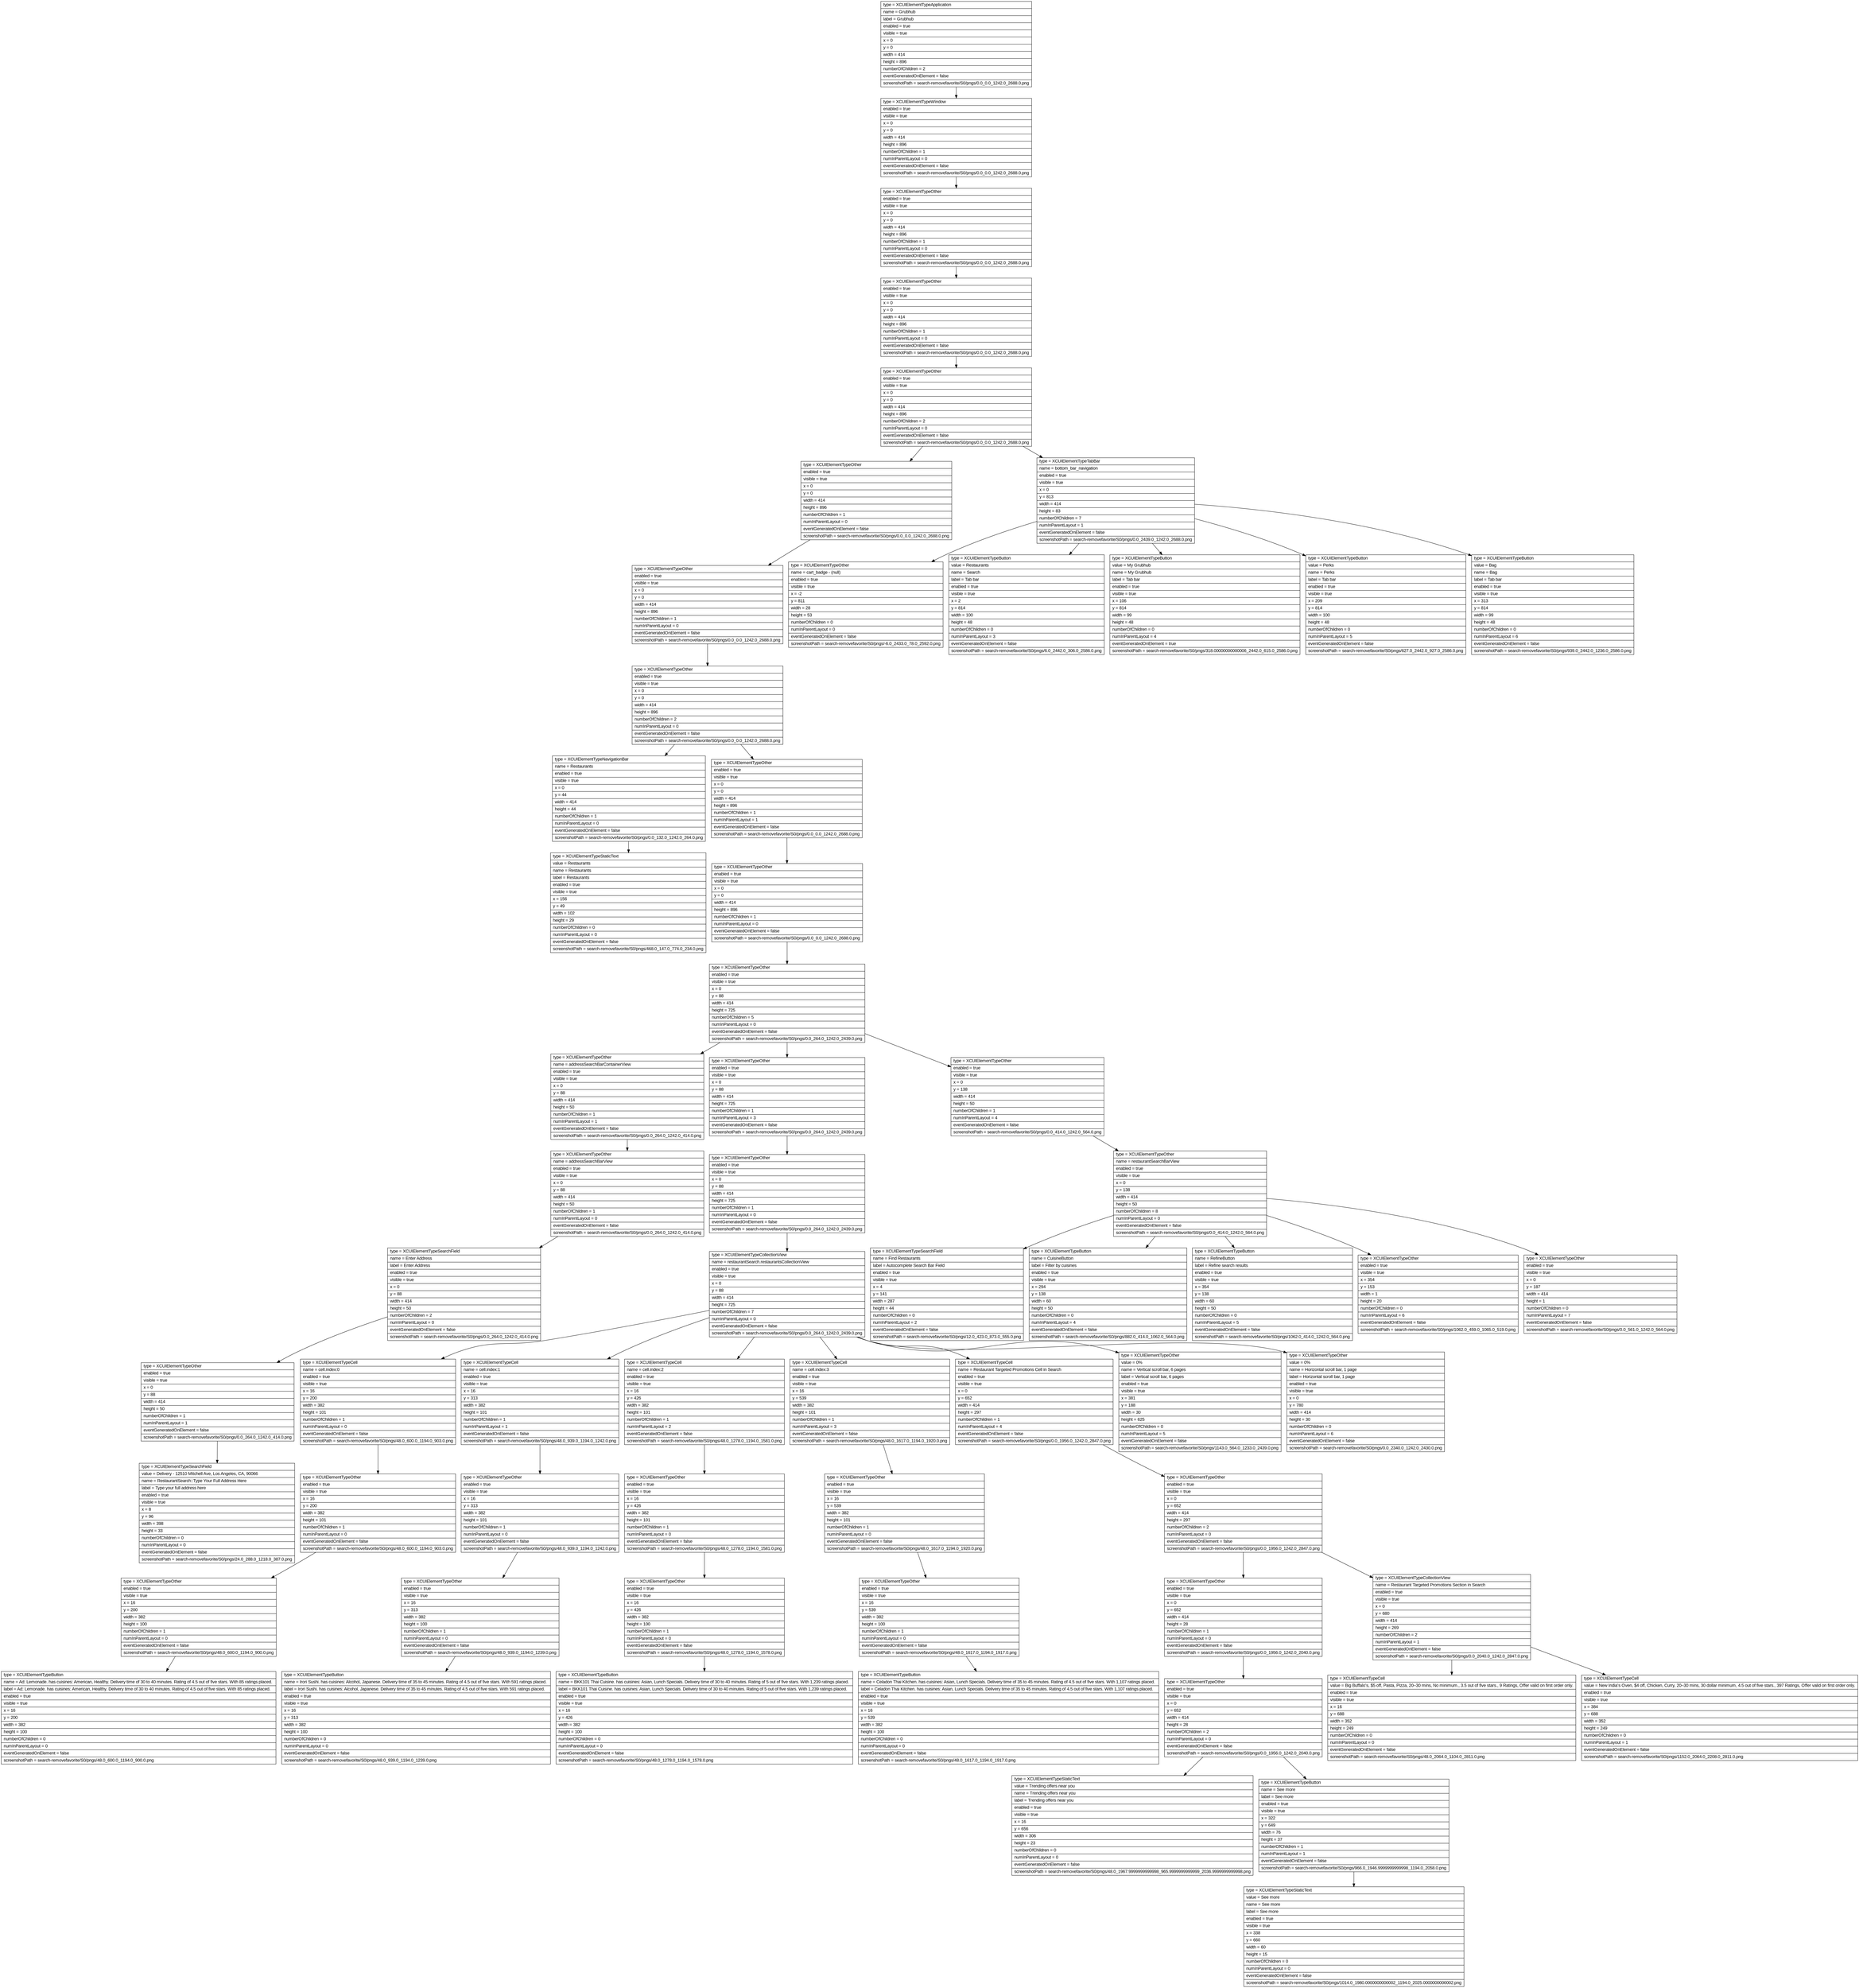 digraph Layout {

	node [shape=record fontname=Arial];

	0	[label="{type = XCUIElementTypeApplication\l|name = Grubhub\l|label = Grubhub\l|enabled = true\l|visible = true\l|x = 0\l|y = 0\l|width = 414\l|height = 896\l|numberOfChildren = 2\l|eventGeneratedOnElement = false \l|screenshotPath = search-removefavorite/S0/pngs/0.0_0.0_1242.0_2688.0.png\l}"]
	1	[label="{type = XCUIElementTypeWindow\l|enabled = true\l|visible = true\l|x = 0\l|y = 0\l|width = 414\l|height = 896\l|numberOfChildren = 1\l|numInParentLayout = 0\l|eventGeneratedOnElement = false \l|screenshotPath = search-removefavorite/S0/pngs/0.0_0.0_1242.0_2688.0.png\l}"]
	2	[label="{type = XCUIElementTypeOther\l|enabled = true\l|visible = true\l|x = 0\l|y = 0\l|width = 414\l|height = 896\l|numberOfChildren = 1\l|numInParentLayout = 0\l|eventGeneratedOnElement = false \l|screenshotPath = search-removefavorite/S0/pngs/0.0_0.0_1242.0_2688.0.png\l}"]
	3	[label="{type = XCUIElementTypeOther\l|enabled = true\l|visible = true\l|x = 0\l|y = 0\l|width = 414\l|height = 896\l|numberOfChildren = 1\l|numInParentLayout = 0\l|eventGeneratedOnElement = false \l|screenshotPath = search-removefavorite/S0/pngs/0.0_0.0_1242.0_2688.0.png\l}"]
	4	[label="{type = XCUIElementTypeOther\l|enabled = true\l|visible = true\l|x = 0\l|y = 0\l|width = 414\l|height = 896\l|numberOfChildren = 2\l|numInParentLayout = 0\l|eventGeneratedOnElement = false \l|screenshotPath = search-removefavorite/S0/pngs/0.0_0.0_1242.0_2688.0.png\l}"]
	5	[label="{type = XCUIElementTypeOther\l|enabled = true\l|visible = true\l|x = 0\l|y = 0\l|width = 414\l|height = 896\l|numberOfChildren = 1\l|numInParentLayout = 0\l|eventGeneratedOnElement = false \l|screenshotPath = search-removefavorite/S0/pngs/0.0_0.0_1242.0_2688.0.png\l}"]
	6	[label="{type = XCUIElementTypeTabBar\l|name = bottom_bar_navigation\l|enabled = true\l|visible = true\l|x = 0\l|y = 813\l|width = 414\l|height = 83\l|numberOfChildren = 7\l|numInParentLayout = 1\l|eventGeneratedOnElement = false \l|screenshotPath = search-removefavorite/S0/pngs/0.0_2439.0_1242.0_2688.0.png\l}"]
	7	[label="{type = XCUIElementTypeOther\l|enabled = true\l|visible = true\l|x = 0\l|y = 0\l|width = 414\l|height = 896\l|numberOfChildren = 1\l|numInParentLayout = 0\l|eventGeneratedOnElement = false \l|screenshotPath = search-removefavorite/S0/pngs/0.0_0.0_1242.0_2688.0.png\l}"]
	8	[label="{type = XCUIElementTypeOther\l|name = cart_badge - (null)\l|enabled = true\l|visible = true\l|x = -2\l|y = 811\l|width = 28\l|height = 53\l|numberOfChildren = 0\l|numInParentLayout = 0\l|eventGeneratedOnElement = false \l|screenshotPath = search-removefavorite/S0/pngs/-6.0_2433.0_78.0_2592.0.png\l}"]
	9	[label="{type = XCUIElementTypeButton\l|value = Restaurants\l|name = Search\l|label = Tab bar\l|enabled = true\l|visible = true\l|x = 2\l|y = 814\l|width = 100\l|height = 48\l|numberOfChildren = 0\l|numInParentLayout = 3\l|eventGeneratedOnElement = false \l|screenshotPath = search-removefavorite/S0/pngs/6.0_2442.0_306.0_2586.0.png\l}"]
	10	[label="{type = XCUIElementTypeButton\l|value = My Grubhub\l|name = My Grubhub\l|label = Tab bar\l|enabled = true\l|visible = true\l|x = 106\l|y = 814\l|width = 99\l|height = 48\l|numberOfChildren = 0\l|numInParentLayout = 4\l|eventGeneratedOnElement = true \l|screenshotPath = search-removefavorite/S0/pngs/318.00000000000006_2442.0_615.0_2586.0.png\l}"]
	11	[label="{type = XCUIElementTypeButton\l|value = Perks\l|name = Perks\l|label = Tab bar\l|enabled = true\l|visible = true\l|x = 209\l|y = 814\l|width = 100\l|height = 48\l|numberOfChildren = 0\l|numInParentLayout = 5\l|eventGeneratedOnElement = false \l|screenshotPath = search-removefavorite/S0/pngs/627.0_2442.0_927.0_2586.0.png\l}"]
	12	[label="{type = XCUIElementTypeButton\l|value = Bag\l|name = Bag\l|label = Tab bar\l|enabled = true\l|visible = true\l|x = 313\l|y = 814\l|width = 99\l|height = 48\l|numberOfChildren = 0\l|numInParentLayout = 6\l|eventGeneratedOnElement = false \l|screenshotPath = search-removefavorite/S0/pngs/939.0_2442.0_1236.0_2586.0.png\l}"]
	13	[label="{type = XCUIElementTypeOther\l|enabled = true\l|visible = true\l|x = 0\l|y = 0\l|width = 414\l|height = 896\l|numberOfChildren = 2\l|numInParentLayout = 0\l|eventGeneratedOnElement = false \l|screenshotPath = search-removefavorite/S0/pngs/0.0_0.0_1242.0_2688.0.png\l}"]
	14	[label="{type = XCUIElementTypeNavigationBar\l|name = Restaurants\l|enabled = true\l|visible = true\l|x = 0\l|y = 44\l|width = 414\l|height = 44\l|numberOfChildren = 1\l|numInParentLayout = 0\l|eventGeneratedOnElement = false \l|screenshotPath = search-removefavorite/S0/pngs/0.0_132.0_1242.0_264.0.png\l}"]
	15	[label="{type = XCUIElementTypeOther\l|enabled = true\l|visible = true\l|x = 0\l|y = 0\l|width = 414\l|height = 896\l|numberOfChildren = 1\l|numInParentLayout = 1\l|eventGeneratedOnElement = false \l|screenshotPath = search-removefavorite/S0/pngs/0.0_0.0_1242.0_2688.0.png\l}"]
	16	[label="{type = XCUIElementTypeStaticText\l|value = Restaurants\l|name = Restaurants\l|label = Restaurants\l|enabled = true\l|visible = true\l|x = 156\l|y = 49\l|width = 102\l|height = 29\l|numberOfChildren = 0\l|numInParentLayout = 0\l|eventGeneratedOnElement = false \l|screenshotPath = search-removefavorite/S0/pngs/468.0_147.0_774.0_234.0.png\l}"]
	17	[label="{type = XCUIElementTypeOther\l|enabled = true\l|visible = true\l|x = 0\l|y = 0\l|width = 414\l|height = 896\l|numberOfChildren = 1\l|numInParentLayout = 0\l|eventGeneratedOnElement = false \l|screenshotPath = search-removefavorite/S0/pngs/0.0_0.0_1242.0_2688.0.png\l}"]
	18	[label="{type = XCUIElementTypeOther\l|enabled = true\l|visible = true\l|x = 0\l|y = 88\l|width = 414\l|height = 725\l|numberOfChildren = 5\l|numInParentLayout = 0\l|eventGeneratedOnElement = false \l|screenshotPath = search-removefavorite/S0/pngs/0.0_264.0_1242.0_2439.0.png\l}"]
	19	[label="{type = XCUIElementTypeOther\l|name = addressSearchBarContainerView\l|enabled = true\l|visible = true\l|x = 0\l|y = 88\l|width = 414\l|height = 50\l|numberOfChildren = 1\l|numInParentLayout = 1\l|eventGeneratedOnElement = false \l|screenshotPath = search-removefavorite/S0/pngs/0.0_264.0_1242.0_414.0.png\l}"]
	20	[label="{type = XCUIElementTypeOther\l|enabled = true\l|visible = true\l|x = 0\l|y = 88\l|width = 414\l|height = 725\l|numberOfChildren = 1\l|numInParentLayout = 3\l|eventGeneratedOnElement = false \l|screenshotPath = search-removefavorite/S0/pngs/0.0_264.0_1242.0_2439.0.png\l}"]
	21	[label="{type = XCUIElementTypeOther\l|enabled = true\l|visible = true\l|x = 0\l|y = 138\l|width = 414\l|height = 50\l|numberOfChildren = 1\l|numInParentLayout = 4\l|eventGeneratedOnElement = false \l|screenshotPath = search-removefavorite/S0/pngs/0.0_414.0_1242.0_564.0.png\l}"]
	22	[label="{type = XCUIElementTypeOther\l|name = addressSearchBarView\l|enabled = true\l|visible = true\l|x = 0\l|y = 88\l|width = 414\l|height = 50\l|numberOfChildren = 1\l|numInParentLayout = 0\l|eventGeneratedOnElement = false \l|screenshotPath = search-removefavorite/S0/pngs/0.0_264.0_1242.0_414.0.png\l}"]
	23	[label="{type = XCUIElementTypeOther\l|enabled = true\l|visible = true\l|x = 0\l|y = 88\l|width = 414\l|height = 725\l|numberOfChildren = 1\l|numInParentLayout = 0\l|eventGeneratedOnElement = false \l|screenshotPath = search-removefavorite/S0/pngs/0.0_264.0_1242.0_2439.0.png\l}"]
	24	[label="{type = XCUIElementTypeOther\l|name = restaurantSearchBarView\l|enabled = true\l|visible = true\l|x = 0\l|y = 138\l|width = 414\l|height = 50\l|numberOfChildren = 8\l|numInParentLayout = 0\l|eventGeneratedOnElement = false \l|screenshotPath = search-removefavorite/S0/pngs/0.0_414.0_1242.0_564.0.png\l}"]
	25	[label="{type = XCUIElementTypeSearchField\l|name = Enter Address\l|label = Enter Address\l|enabled = true\l|visible = true\l|x = 0\l|y = 88\l|width = 414\l|height = 50\l|numberOfChildren = 2\l|numInParentLayout = 0\l|eventGeneratedOnElement = false \l|screenshotPath = search-removefavorite/S0/pngs/0.0_264.0_1242.0_414.0.png\l}"]
	26	[label="{type = XCUIElementTypeCollectionView\l|name = restaurantSearch.restaurantsCollectionView\l|enabled = true\l|visible = true\l|x = 0\l|y = 88\l|width = 414\l|height = 725\l|numberOfChildren = 7\l|numInParentLayout = 0\l|eventGeneratedOnElement = false \l|screenshotPath = search-removefavorite/S0/pngs/0.0_264.0_1242.0_2439.0.png\l}"]
	27	[label="{type = XCUIElementTypeSearchField\l|name = Find Restaurants\l|label = Autocomplete Search Bar Field\l|enabled = true\l|visible = true\l|x = 4\l|y = 141\l|width = 287\l|height = 44\l|numberOfChildren = 0\l|numInParentLayout = 2\l|eventGeneratedOnElement = false \l|screenshotPath = search-removefavorite/S0/pngs/12.0_423.0_873.0_555.0.png\l}"]
	28	[label="{type = XCUIElementTypeButton\l|name = CuisineButton\l|label = Filter by cuisines\l|enabled = true\l|visible = true\l|x = 294\l|y = 138\l|width = 60\l|height = 50\l|numberOfChildren = 0\l|numInParentLayout = 4\l|eventGeneratedOnElement = false \l|screenshotPath = search-removefavorite/S0/pngs/882.0_414.0_1062.0_564.0.png\l}"]
	29	[label="{type = XCUIElementTypeButton\l|name = RefineButton\l|label = Refine search results\l|enabled = true\l|visible = true\l|x = 354\l|y = 138\l|width = 60\l|height = 50\l|numberOfChildren = 0\l|numInParentLayout = 5\l|eventGeneratedOnElement = false \l|screenshotPath = search-removefavorite/S0/pngs/1062.0_414.0_1242.0_564.0.png\l}"]
	30	[label="{type = XCUIElementTypeOther\l|enabled = true\l|visible = true\l|x = 354\l|y = 153\l|width = 1\l|height = 20\l|numberOfChildren = 0\l|numInParentLayout = 6\l|eventGeneratedOnElement = false \l|screenshotPath = search-removefavorite/S0/pngs/1062.0_459.0_1065.0_519.0.png\l}"]
	31	[label="{type = XCUIElementTypeOther\l|enabled = true\l|visible = true\l|x = 0\l|y = 187\l|width = 414\l|height = 1\l|numberOfChildren = 0\l|numInParentLayout = 7\l|eventGeneratedOnElement = false \l|screenshotPath = search-removefavorite/S0/pngs/0.0_561.0_1242.0_564.0.png\l}"]
	32	[label="{type = XCUIElementTypeOther\l|enabled = true\l|visible = true\l|x = 0\l|y = 88\l|width = 414\l|height = 50\l|numberOfChildren = 1\l|numInParentLayout = 1\l|eventGeneratedOnElement = false \l|screenshotPath = search-removefavorite/S0/pngs/0.0_264.0_1242.0_414.0.png\l}"]
	33	[label="{type = XCUIElementTypeCell\l|name = cell.index:0\l|enabled = true\l|visible = true\l|x = 16\l|y = 200\l|width = 382\l|height = 101\l|numberOfChildren = 1\l|numInParentLayout = 0\l|eventGeneratedOnElement = false \l|screenshotPath = search-removefavorite/S0/pngs/48.0_600.0_1194.0_903.0.png\l}"]
	34	[label="{type = XCUIElementTypeCell\l|name = cell.index:1\l|enabled = true\l|visible = true\l|x = 16\l|y = 313\l|width = 382\l|height = 101\l|numberOfChildren = 1\l|numInParentLayout = 1\l|eventGeneratedOnElement = false \l|screenshotPath = search-removefavorite/S0/pngs/48.0_939.0_1194.0_1242.0.png\l}"]
	35	[label="{type = XCUIElementTypeCell\l|name = cell.index:2\l|enabled = true\l|visible = true\l|x = 16\l|y = 426\l|width = 382\l|height = 101\l|numberOfChildren = 1\l|numInParentLayout = 2\l|eventGeneratedOnElement = false \l|screenshotPath = search-removefavorite/S0/pngs/48.0_1278.0_1194.0_1581.0.png\l}"]
	36	[label="{type = XCUIElementTypeCell\l|name = cell.index:3\l|enabled = true\l|visible = true\l|x = 16\l|y = 539\l|width = 382\l|height = 101\l|numberOfChildren = 1\l|numInParentLayout = 3\l|eventGeneratedOnElement = false \l|screenshotPath = search-removefavorite/S0/pngs/48.0_1617.0_1194.0_1920.0.png\l}"]
	37	[label="{type = XCUIElementTypeCell\l|name = Restaurant Targeted Promotions Cell in Search\l|enabled = true\l|visible = true\l|x = 0\l|y = 652\l|width = 414\l|height = 297\l|numberOfChildren = 1\l|numInParentLayout = 4\l|eventGeneratedOnElement = false \l|screenshotPath = search-removefavorite/S0/pngs/0.0_1956.0_1242.0_2847.0.png\l}"]
	38	[label="{type = XCUIElementTypeOther\l|value = 0%\l|name = Vertical scroll bar, 6 pages\l|label = Vertical scroll bar, 6 pages\l|enabled = true\l|visible = true\l|x = 381\l|y = 188\l|width = 30\l|height = 625\l|numberOfChildren = 0\l|numInParentLayout = 5\l|eventGeneratedOnElement = false \l|screenshotPath = search-removefavorite/S0/pngs/1143.0_564.0_1233.0_2439.0.png\l}"]
	39	[label="{type = XCUIElementTypeOther\l|value = 0%\l|name = Horizontal scroll bar, 1 page\l|label = Horizontal scroll bar, 1 page\l|enabled = true\l|visible = true\l|x = 0\l|y = 780\l|width = 414\l|height = 30\l|numberOfChildren = 0\l|numInParentLayout = 6\l|eventGeneratedOnElement = false \l|screenshotPath = search-removefavorite/S0/pngs/0.0_2340.0_1242.0_2430.0.png\l}"]
	40	[label="{type = XCUIElementTypeSearchField\l|value = Delivery - 12510 Mitchell Ave, Los Angeles, CA, 90066\l|name = RestaurantSearch::Type Your Full Address Here\l|label = Type your full address here\l|enabled = true\l|visible = true\l|x = 8\l|y = 96\l|width = 398\l|height = 33\l|numberOfChildren = 0\l|numInParentLayout = 0\l|eventGeneratedOnElement = false \l|screenshotPath = search-removefavorite/S0/pngs/24.0_288.0_1218.0_387.0.png\l}"]
	41	[label="{type = XCUIElementTypeOther\l|enabled = true\l|visible = true\l|x = 16\l|y = 200\l|width = 382\l|height = 101\l|numberOfChildren = 1\l|numInParentLayout = 0\l|eventGeneratedOnElement = false \l|screenshotPath = search-removefavorite/S0/pngs/48.0_600.0_1194.0_903.0.png\l}"]
	42	[label="{type = XCUIElementTypeOther\l|enabled = true\l|visible = true\l|x = 16\l|y = 313\l|width = 382\l|height = 101\l|numberOfChildren = 1\l|numInParentLayout = 0\l|eventGeneratedOnElement = false \l|screenshotPath = search-removefavorite/S0/pngs/48.0_939.0_1194.0_1242.0.png\l}"]
	43	[label="{type = XCUIElementTypeOther\l|enabled = true\l|visible = true\l|x = 16\l|y = 426\l|width = 382\l|height = 101\l|numberOfChildren = 1\l|numInParentLayout = 0\l|eventGeneratedOnElement = false \l|screenshotPath = search-removefavorite/S0/pngs/48.0_1278.0_1194.0_1581.0.png\l}"]
	44	[label="{type = XCUIElementTypeOther\l|enabled = true\l|visible = true\l|x = 16\l|y = 539\l|width = 382\l|height = 101\l|numberOfChildren = 1\l|numInParentLayout = 0\l|eventGeneratedOnElement = false \l|screenshotPath = search-removefavorite/S0/pngs/48.0_1617.0_1194.0_1920.0.png\l}"]
	45	[label="{type = XCUIElementTypeOther\l|enabled = true\l|visible = true\l|x = 0\l|y = 652\l|width = 414\l|height = 297\l|numberOfChildren = 2\l|numInParentLayout = 0\l|eventGeneratedOnElement = false \l|screenshotPath = search-removefavorite/S0/pngs/0.0_1956.0_1242.0_2847.0.png\l}"]
	46	[label="{type = XCUIElementTypeOther\l|enabled = true\l|visible = true\l|x = 16\l|y = 200\l|width = 382\l|height = 100\l|numberOfChildren = 1\l|numInParentLayout = 0\l|eventGeneratedOnElement = false \l|screenshotPath = search-removefavorite/S0/pngs/48.0_600.0_1194.0_900.0.png\l}"]
	47	[label="{type = XCUIElementTypeOther\l|enabled = true\l|visible = true\l|x = 16\l|y = 313\l|width = 382\l|height = 100\l|numberOfChildren = 1\l|numInParentLayout = 0\l|eventGeneratedOnElement = false \l|screenshotPath = search-removefavorite/S0/pngs/48.0_939.0_1194.0_1239.0.png\l}"]
	48	[label="{type = XCUIElementTypeOther\l|enabled = true\l|visible = true\l|x = 16\l|y = 426\l|width = 382\l|height = 100\l|numberOfChildren = 1\l|numInParentLayout = 0\l|eventGeneratedOnElement = false \l|screenshotPath = search-removefavorite/S0/pngs/48.0_1278.0_1194.0_1578.0.png\l}"]
	49	[label="{type = XCUIElementTypeOther\l|enabled = true\l|visible = true\l|x = 16\l|y = 539\l|width = 382\l|height = 100\l|numberOfChildren = 1\l|numInParentLayout = 0\l|eventGeneratedOnElement = false \l|screenshotPath = search-removefavorite/S0/pngs/48.0_1617.0_1194.0_1917.0.png\l}"]
	50	[label="{type = XCUIElementTypeOther\l|enabled = true\l|visible = true\l|x = 0\l|y = 652\l|width = 414\l|height = 28\l|numberOfChildren = 1\l|numInParentLayout = 0\l|eventGeneratedOnElement = false \l|screenshotPath = search-removefavorite/S0/pngs/0.0_1956.0_1242.0_2040.0.png\l}"]
	51	[label="{type = XCUIElementTypeCollectionView\l|name = Restaurant Targeted Promotions Section in Search\l|enabled = true\l|visible = true\l|x = 0\l|y = 680\l|width = 414\l|height = 269\l|numberOfChildren = 2\l|numInParentLayout = 1\l|eventGeneratedOnElement = false \l|screenshotPath = search-removefavorite/S0/pngs/0.0_2040.0_1242.0_2847.0.png\l}"]
	52	[label="{type = XCUIElementTypeButton\l|name = Ad: Lemonade. has cuisines: American, Healthy.  Delivery time of 30 to 40 minutes. Rating of 4.5 out of five stars. With 85 ratings placed. \l|label = Ad: Lemonade. has cuisines: American, Healthy.  Delivery time of 30 to 40 minutes. Rating of 4.5 out of five stars. With 85 ratings placed. \l|enabled = true\l|visible = true\l|x = 16\l|y = 200\l|width = 382\l|height = 100\l|numberOfChildren = 0\l|numInParentLayout = 0\l|eventGeneratedOnElement = false \l|screenshotPath = search-removefavorite/S0/pngs/48.0_600.0_1194.0_900.0.png\l}"]
	53	[label="{type = XCUIElementTypeButton\l|name = Irori Sushi. has cuisines: Alcohol, Japanese.  Delivery time of 35 to 45 minutes. Rating of 4.5 out of five stars. With 591 ratings placed. \l|label = Irori Sushi. has cuisines: Alcohol, Japanese.  Delivery time of 35 to 45 minutes. Rating of 4.5 out of five stars. With 591 ratings placed. \l|enabled = true\l|visible = true\l|x = 16\l|y = 313\l|width = 382\l|height = 100\l|numberOfChildren = 0\l|numInParentLayout = 0\l|eventGeneratedOnElement = false \l|screenshotPath = search-removefavorite/S0/pngs/48.0_939.0_1194.0_1239.0.png\l}"]
	54	[label="{type = XCUIElementTypeButton\l|name = BKK101 Thai Cuisine. has cuisines: Asian, Lunch Specials.  Delivery time of 30 to 40 minutes. Rating of 5 out of five stars. With 1,239 ratings placed. \l|label = BKK101 Thai Cuisine. has cuisines: Asian, Lunch Specials.  Delivery time of 30 to 40 minutes. Rating of 5 out of five stars. With 1,239 ratings placed. \l|enabled = true\l|visible = true\l|x = 16\l|y = 426\l|width = 382\l|height = 100\l|numberOfChildren = 0\l|numInParentLayout = 0\l|eventGeneratedOnElement = false \l|screenshotPath = search-removefavorite/S0/pngs/48.0_1278.0_1194.0_1578.0.png\l}"]
	55	[label="{type = XCUIElementTypeButton\l|name = Celadon Thai Kitchen. has cuisines: Asian, Lunch Specials.  Delivery time of 35 to 45 minutes. Rating of 4.5 out of five stars. With 1,107 ratings placed. \l|label = Celadon Thai Kitchen. has cuisines: Asian, Lunch Specials.  Delivery time of 35 to 45 minutes. Rating of 4.5 out of five stars. With 1,107 ratings placed. \l|enabled = true\l|visible = true\l|x = 16\l|y = 539\l|width = 382\l|height = 100\l|numberOfChildren = 0\l|numInParentLayout = 0\l|eventGeneratedOnElement = false \l|screenshotPath = search-removefavorite/S0/pngs/48.0_1617.0_1194.0_1917.0.png\l}"]
	56	[label="{type = XCUIElementTypeOther\l|enabled = true\l|visible = true\l|x = 0\l|y = 652\l|width = 414\l|height = 28\l|numberOfChildren = 2\l|numInParentLayout = 0\l|eventGeneratedOnElement = false \l|screenshotPath = search-removefavorite/S0/pngs/0.0_1956.0_1242.0_2040.0.png\l}"]
	57	[label="{type = XCUIElementTypeCell\l|value = Big Buffalo's, $5 off, Pasta, Pizza, 20–30 mins, No minimum., 3.5 out of five stars., 9 Ratings, Offer valid on first order only.\l|enabled = true\l|visible = true\l|x = 16\l|y = 688\l|width = 352\l|height = 249\l|numberOfChildren = 0\l|numInParentLayout = 0\l|eventGeneratedOnElement = false \l|screenshotPath = search-removefavorite/S0/pngs/48.0_2064.0_1104.0_2811.0.png\l}"]
	58	[label="{type = XCUIElementTypeCell\l|value = New India's Oven, $4 off, Chicken, Curry, 20–30 mins, 30 dollar minimum, 4.5 out of five stars., 397 Ratings, Offer valid on first order only.\l|enabled = true\l|visible = true\l|x = 384\l|y = 688\l|width = 352\l|height = 249\l|numberOfChildren = 0\l|numInParentLayout = 1\l|eventGeneratedOnElement = false \l|screenshotPath = search-removefavorite/S0/pngs/1152.0_2064.0_2208.0_2811.0.png\l}"]
	59	[label="{type = XCUIElementTypeStaticText\l|value = Trending offers near you\l|name = Trending offers near you\l|label = Trending offers near you\l|enabled = true\l|visible = true\l|x = 16\l|y = 656\l|width = 306\l|height = 23\l|numberOfChildren = 0\l|numInParentLayout = 0\l|eventGeneratedOnElement = false \l|screenshotPath = search-removefavorite/S0/pngs/48.0_1967.9999999999998_965.9999999999999_2036.9999999999998.png\l}"]
	60	[label="{type = XCUIElementTypeButton\l|name = See more\l|label = See more\l|enabled = true\l|visible = true\l|x = 322\l|y = 649\l|width = 76\l|height = 37\l|numberOfChildren = 1\l|numInParentLayout = 1\l|eventGeneratedOnElement = false \l|screenshotPath = search-removefavorite/S0/pngs/966.0_1946.9999999999998_1194.0_2058.0.png\l}"]
	61	[label="{type = XCUIElementTypeStaticText\l|value = See more\l|name = See more\l|label = See more\l|enabled = true\l|visible = true\l|x = 338\l|y = 660\l|width = 60\l|height = 15\l|numberOfChildren = 0\l|numInParentLayout = 0\l|eventGeneratedOnElement = false \l|screenshotPath = search-removefavorite/S0/pngs/1014.0_1980.0000000000002_1194.0_2025.0000000000002.png\l}"]


	0 -> 1
	1 -> 2
	2 -> 3
	3 -> 4
	4 -> 5
	4 -> 6
	5 -> 7
	6 -> 8
	6 -> 9
	6 -> 10
	6 -> 11
	6 -> 12
	7 -> 13
	13 -> 14
	13 -> 15
	14 -> 16
	15 -> 17
	17 -> 18
	18 -> 19
	18 -> 20
	18 -> 21
	19 -> 22
	20 -> 23
	21 -> 24
	22 -> 25
	23 -> 26
	24 -> 27
	24 -> 28
	24 -> 29
	24 -> 30
	24 -> 31
	25 -> 32
	26 -> 33
	26 -> 34
	26 -> 35
	26 -> 36
	26 -> 37
	26 -> 38
	26 -> 39
	32 -> 40
	33 -> 41
	34 -> 42
	35 -> 43
	36 -> 44
	37 -> 45
	41 -> 46
	42 -> 47
	43 -> 48
	44 -> 49
	45 -> 50
	45 -> 51
	46 -> 52
	47 -> 53
	48 -> 54
	49 -> 55
	50 -> 56
	51 -> 57
	51 -> 58
	56 -> 59
	56 -> 60
	60 -> 61


}